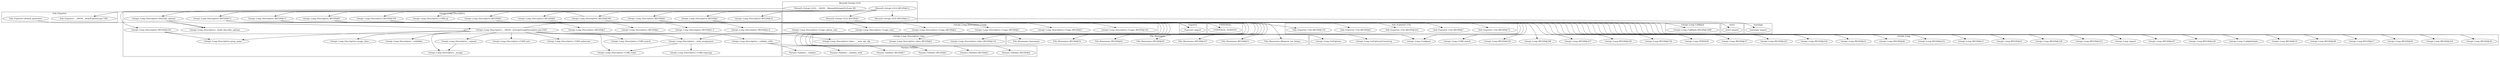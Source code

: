 digraph {
graph [overlap=false]
subgraph cluster_Sub_Exporter {
	label="Sub::Exporter";
	"Sub::Exporter::default_generator";
	"Sub::Exporter::__ANON__[Sub/Exporter.pm:756]";
}
subgraph cluster_warnings {
	label="warnings";
	"warnings::import";
}
subgraph cluster_strict {
	label="strict";
	"strict::import";
}
subgraph cluster_Getopt_Long_Descriptive_Opts {
	label="Getopt::Long::Descriptive::Opts";
	"Getopt::Long::Descriptive::Opts::BEGIN@5";
	"Getopt::Long::Descriptive::Opts::___new_opt_obj";
	"Getopt::Long::Descriptive::Opts::BEGIN@110";
}
subgraph cluster_Exporter {
	label="Exporter";
	"Exporter::import";
}
subgraph cluster_Params_Validate {
	label="Params::Validate";
	"Params::Validate::BEGIN@7";
	"Params::Validate::BEGIN@5";
	"Params::Validate::BEGIN@3";
	"Params::Validate::_validate";
	"Params::Validate::_validate_with";
	"Params::Validate::BEGIN@6";
}
subgraph cluster_File_Basename {
	label="File::Basename";
	"File::Basename::basename";
	"File::Basename::BEGIN@52";
	"File::Basename::BEGIN@42";
	"File::Basename::BEGIN@50";
	"File::Basename::BEGIN@357";
	"File::Basename::BEGIN@51";
	"File::Basename::fileparse_set_fstype";
}
subgraph cluster_Getopt_Long_Descriptive_Usage {
	label="Getopt::Long::Descriptive::Usage";
	"Getopt::Long::Descriptive::Usage::BEGIN@142";
	"Getopt::Long::Descriptive::Usage::BEGIN@7";
	"Getopt::Long::Descriptive::Usage::option_text";
	"Getopt::Long::Descriptive::Usage::BEGIN@3";
	"Getopt::Long::Descriptive::Usage::new";
	"Getopt::Long::Descriptive::Usage::BEGIN@2";
}
subgraph cluster_Getopt_Long {
	label="Getopt::Long";
	"Getopt::Long::CORE:match";
	"Getopt::Long::BEGIN@220";
	"Getopt::Long::BEGIN@208";
	"Getopt::Long::BEGIN@237";
	"Getopt::Long::Configure";
	"Getopt::Long::BEGIN@226";
	"Getopt::Long::BEGIN@236";
	"Getopt::Long::VERSION";
	"Getopt::Long::BEGIN@37";
	"Getopt::Long::BEGIN@225";
	"Getopt::Long::BEGIN@218";
	"Getopt::Long::BEGIN@25";
	"Getopt::Long::BEGIN@46";
	"Getopt::Long::GetOptions";
	"Getopt::Long::BEGIN@222";
	"Getopt::Long::BEGIN@15";
	"Getopt::Long::BEGIN@51";
	"Getopt::Long::BEGIN@228";
	"Getopt::Long::BEGIN@223";
	"Getopt::Long::import";
	"Getopt::Long::BEGIN@247";
	"Getopt::Long::GetOptionsFromArray";
	"Getopt::Long::BEGIN@229";
	"Getopt::Long::ConfigDefaults";
	"Getopt::Long::BEGIN@19";
	"Getopt::Long::BEGIN@48";
	"Getopt::Long::BEGIN@17";
	"Getopt::Long::BEGIN@45";
	"Getopt::Long::BEGIN@224";
	"Getopt::Long::BEGIN@26";
}
subgraph cluster_Getopt_Long_CallBack {
	label="Getopt::Long::CallBack";
	"Getopt::Long::CallBack::BEGIN@1489";
}
subgraph cluster_MouseX_Getopt_GLD {
	label="MouseX::Getopt::GLD";
	"MouseX::Getopt::GLD::__ANON__[MouseX/Getopt/GLD.pm:39]";
	"MouseX::Getopt::GLD::BEGIN@1";
	"MouseX::Getopt::GLD::BEGIN@12";
	"MouseX::Getopt::GLD::BEGIN@2.3";
}
subgraph cluster_UNIVERSAL {
	label="UNIVERSAL";
	"UNIVERSAL::VERSION";
}
subgraph cluster_Getopt_Long_Descriptive {
	label="Getopt::Long::Descriptive";
	"Getopt::Long::Descriptive::BEGIN@9";
	"Getopt::Long::Descriptive::_validate_with";
	"Getopt::Long::Descriptive::BEGIN@1";
	"Getopt::Long::Descriptive::_strip_assignment";
	"Getopt::Long::Descriptive::BEGIN@260";
	"Getopt::Long::Descriptive::BEGIN@12";
	"Getopt::Long::Descriptive::_munge";
	"Getopt::Long::Descriptive::CORE:match";
	"Getopt::Long::Descriptive::BEGIN@1.5";
	"Getopt::Long::Descriptive::usage_class";
	"Getopt::Long::Descriptive::_build_describe_options";
	"Getopt::Long::Descriptive::_nohidden";
	"Getopt::Long::Descriptive::_expand";
	"Getopt::Long::Descriptive::BEGIN@5";
	"Getopt::Long::Descriptive::CORE:qr";
	"Getopt::Long::Descriptive::CORE:regcomp";
	"Getopt::Long::Descriptive::describe_options";
	"Getopt::Long::Descriptive::BEGIN@13";
	"Getopt::Long::Descriptive::BEGIN@8";
	"Getopt::Long::Descriptive::CORE:subst";
	"Getopt::Long::Descriptive::BEGIN@2";
	"Getopt::Long::Descriptive::BEGIN@2.6";
	"Getopt::Long::Descriptive::BEGIN@254";
	"Getopt::Long::Descriptive::BEGIN@6";
	"Getopt::Long::Descriptive::BEGIN@259";
	"Getopt::Long::Descriptive::BEGIN@10";
	"Getopt::Long::Descriptive::prog_name";
	"Getopt::Long::Descriptive::CORE:sort";
	"Getopt::Long::Descriptive::__ANON__[Getopt/Long/Descriptive.pm:430]";
	"Getopt::Long::Descriptive::CORE:substcont";
	"Getopt::Long::Descriptive::BEGIN@7";
}
subgraph cluster_Sub_Exporter_Util {
	label="Sub::Exporter::Util";
	"Sub::Exporter::Util::BEGIN@73";
	"Sub::Exporter::Util::BEGIN@7";
	"Sub::Exporter::Util::BEGIN@252";
	"Sub::Exporter::Util::BEGIN@6";
	"Sub::Exporter::Util::BEGIN@332";
}
"Getopt::Long::Descriptive::BEGIN@12" -> "Getopt::Long::Descriptive::Opts::BEGIN@5";
"Getopt::Long::Descriptive::BEGIN@7" -> "Getopt::Long::BEGIN@220";
"Getopt::Long::Descriptive::BEGIN@12" -> "Getopt::Long::Descriptive::BEGIN@1";
"MouseX::Getopt::GLD::BEGIN@12" -> "Getopt::Long::Descriptive::BEGIN@260";
"Getopt::Long::Descriptive::BEGIN@6" -> "File::Basename::BEGIN@51";
"Getopt::Long::Descriptive::BEGIN@9" -> "Params::Validate::BEGIN@7";
"Getopt::Long::Descriptive::BEGIN@6" -> "File::Basename::BEGIN@50";
"Getopt::Long::Descriptive::BEGIN@7" -> "Getopt::Long::BEGIN@247";
"Getopt::Long::Descriptive::BEGIN@9" -> "Exporter::import";
"Getopt::Long::Descriptive::BEGIN@5" -> "Exporter::import";
"Getopt::Long::Descriptive::BEGIN@8" -> "Exporter::import";
"MouseX::Getopt::GLD::BEGIN@12" -> "Getopt::Long::Descriptive::BEGIN@6";
"Getopt::Long::Descriptive::BEGIN@9" -> "Params::Validate::BEGIN@5";
"Getopt::Long::Descriptive::BEGIN@259" -> "Sub::Exporter::Util::BEGIN@252";
"Getopt::Long::Descriptive::BEGIN@7" -> "Getopt::Long::BEGIN@26";
"Getopt::Long::Descriptive::BEGIN@260" -> "Sub::Exporter::__ANON__[Sub/Exporter.pm:756]";
"Getopt::Long::Descriptive::Usage::option_text" -> "Getopt::Long::Descriptive::_strip_assignment";
"Getopt::Long::Descriptive::__ANON__[Getopt/Long/Descriptive.pm:430]" -> "Getopt::Long::Descriptive::_strip_assignment";
"Getopt::Long::Descriptive::BEGIN@6" -> "File::Basename::BEGIN@357";
"Getopt::Long::Descriptive::__ANON__[Getopt/Long/Descriptive.pm:430]" -> "Getopt::Long::Descriptive::CORE:match";
"Getopt::Long::Descriptive::BEGIN@7" -> "Getopt::Long::BEGIN@236";
"Getopt::Long::Descriptive::BEGIN@7" -> "Getopt::Long::VERSION";
"Getopt::Long::Descriptive::BEGIN@7" -> "Getopt::Long::BEGIN@15";
"Getopt::Long::Descriptive::BEGIN@6" -> "File::Basename::BEGIN@42";
"Getopt::Long::Descriptive::BEGIN@7" -> "Getopt::Long::BEGIN@17";
"Getopt::Long::Descriptive::BEGIN@7" -> "Getopt::Long::BEGIN@224";
"Getopt::Long::Descriptive::BEGIN@7" -> "Getopt::Long::BEGIN@226";
"Getopt::Long::Descriptive::__ANON__[Getopt/Long/Descriptive.pm:430]" -> "Getopt::Long::Descriptive::usage_class";
"MouseX::Getopt::GLD::BEGIN@12" -> "Getopt::Long::Descriptive::BEGIN@5";
"Getopt::Long::Descriptive::BEGIN@259" -> "Sub::Exporter::Util::BEGIN@332";
"Getopt::Long::Descriptive::BEGIN@7" -> "Getopt::Long::BEGIN@48";
"MouseX::Getopt::GLD::BEGIN@12" -> "Getopt::Long::Descriptive::BEGIN@254";
"Getopt::Long::Descriptive::_expand" -> "Getopt::Long::Descriptive::_munge";
"Getopt::Long::Descriptive::__ANON__[Getopt/Long/Descriptive.pm:430]" -> "Getopt::Long::Descriptive::_munge";
"MouseX::Getopt::GLD::BEGIN@12" -> "Getopt::Long::Descriptive::BEGIN@12";
"Getopt::Long::Descriptive::_strip_assignment" -> "Getopt::Long::Descriptive::CORE:regcomp";
"MouseX::Getopt::GLD::BEGIN@12" -> "MouseX::Getopt::GLD::BEGIN@1";
"Getopt::Long::Descriptive::BEGIN@6" -> "File::Basename::BEGIN@52";
"Getopt::Long::Descriptive::BEGIN@7" -> "Getopt::Long::BEGIN@223";
"MouseX::Getopt::GLD::BEGIN@12" -> "Getopt::Long::Descriptive::BEGIN@8";
"Getopt::Long::Descriptive::BEGIN@259" -> "Sub::Exporter::Util::BEGIN@6";
"Getopt::Long::Descriptive::BEGIN@7" -> "Getopt::Long::BEGIN@229";
"Getopt::Long::Descriptive::BEGIN@13" -> "Getopt::Long::Descriptive::Usage::BEGIN@2";
"Getopt::Long::Descriptive::BEGIN@9" -> "Params::Validate::BEGIN@6";
"MouseX::Getopt::GLD::BEGIN@12" -> "Getopt::Long::Descriptive::BEGIN@9";
"Getopt::Long::Descriptive::BEGIN@259" -> "Getopt::Long::Descriptive::BEGIN@1.5";
"Getopt::Long::Descriptive::BEGIN@7" -> "Getopt::Long::BEGIN@225";
"Getopt::Long::Descriptive::BEGIN@7" -> "Getopt::Long::BEGIN@46";
"Getopt::Long::Descriptive::BEGIN@7" -> "Getopt::Long::BEGIN@51";
"Getopt::Long::Descriptive::BEGIN@13" -> "Getopt::Long::Descriptive::Usage::BEGIN@3";
"Getopt::Long::Descriptive::BEGIN@7" -> "Getopt::Long::import";
"Getopt::Long::Descriptive::BEGIN@259" -> "Getopt::Long::Descriptive::BEGIN@2.6";
"Getopt::Long::Descriptive::BEGIN@7" -> "Getopt::Long::BEGIN@19";
"Getopt::Long::Descriptive::BEGIN@254" -> "Getopt::Long::Descriptive::prog_name";
"Getopt::Long::Descriptive::__ANON__[Getopt/Long/Descriptive.pm:430]" -> "Getopt::Long::Descriptive::prog_name";
"Getopt::Long::Descriptive::__ANON__[Getopt/Long/Descriptive.pm:430]" -> "Getopt::Long::Descriptive::CORE:sort";
"Getopt::Long::Descriptive::BEGIN@13" -> "Getopt::Long::Descriptive::Usage::BEGIN@7";
"Getopt::Long::Descriptive::BEGIN@7" -> "Getopt::Long::BEGIN@237";
"Getopt::Long::Descriptive::__ANON__[Getopt/Long/Descriptive.pm:430]" -> "Getopt::Long::Configure";
"Getopt::Long::Descriptive::BEGIN@7" -> "Getopt::Long::Configure";
"Getopt::Long::Descriptive::BEGIN@6" -> "File::Basename::fileparse_set_fstype";
"Getopt::Long::Descriptive::BEGIN@7" -> "Getopt::Long::CallBack::BEGIN@1489";
"Getopt::Long::Descriptive::BEGIN@7" -> "Getopt::Long::BEGIN@37";
"Sub::Exporter::default_generator" -> "Getopt::Long::Descriptive::_build_describe_options";
"Getopt::Long::Descriptive::describe_options" -> "Getopt::Long::Descriptive::_build_describe_options";
"Getopt::Long::Descriptive::__ANON__[Getopt/Long/Descriptive.pm:430]" -> "Getopt::Long::Descriptive::Opts::___new_opt_obj";
"Getopt::Long::Descriptive::BEGIN@7" -> "Getopt::Long::BEGIN@25";
"MouseX::Getopt::GLD::BEGIN@12" -> "MouseX::Getopt::GLD::BEGIN@2.3";
"Getopt::Long::Descriptive::__ANON__[Getopt/Long/Descriptive.pm:430]" -> "Getopt::Long::GetOptions";
"MouseX::Getopt::GLD::__ANON__[MouseX/Getopt/GLD.pm:39]" -> "Getopt::Long::Descriptive::describe_options";
"Getopt::Long::Descriptive::BEGIN@13" -> "Getopt::Long::Descriptive::Usage::BEGIN@142";
"MouseX::Getopt::GLD::BEGIN@2.3" -> "warnings::import";
"Getopt::Long::Descriptive::BEGIN@7" -> "Getopt::Long::ConfigDefaults";
"MouseX::Getopt::GLD::BEGIN@12" -> "Getopt::Long::Descriptive::BEGIN@259";
"MouseX::Getopt::GLD::BEGIN@12" -> "Getopt::Long::Descriptive::BEGIN@10";
"Getopt::Long::Descriptive::BEGIN@7" -> "Getopt::Long::BEGIN@45";
"Getopt::Long::Descriptive::BEGIN@254" -> "File::Basename::basename";
"Getopt::Long::Descriptive::BEGIN@7" -> "Getopt::Long::BEGIN@218";
"Getopt::Long::Descriptive::__ANON__[Getopt/Long/Descriptive.pm:430]" -> "Getopt::Long::Descriptive::Usage::new";
"Getopt::Long::Descriptive::BEGIN@7" -> "Getopt::Long::BEGIN@222";
"MouseX::Getopt::GLD::BEGIN@12" -> "Getopt::Long::Descriptive::BEGIN@13";
"Getopt::Long::Descriptive::_validate_with" -> "Params::Validate::_validate_with";
"Getopt::Long::Descriptive::BEGIN@12" -> "Getopt::Long::Descriptive::Opts::BEGIN@110";
"Getopt::Long::Descriptive::BEGIN@259" -> "Sub::Exporter::Util::BEGIN@7";
"Getopt::Long::Descriptive::BEGIN@7" -> "Getopt::Long::CORE:match";
"Getopt::Long::Descriptive::__ANON__[Getopt/Long/Descriptive.pm:430]" -> "Getopt::Long::Descriptive::_validate_with";
"Getopt::Long::Descriptive::_validate_with" -> "Params::Validate::_validate";
"Getopt::Long::Descriptive::BEGIN@7" -> "Getopt::Long::BEGIN@208";
"Getopt::Long::Descriptive::__ANON__[Getopt/Long/Descriptive.pm:430]" -> "Getopt::Long::Descriptive::_expand";
"Getopt::Long::Descriptive::__ANON__[Getopt/Long/Descriptive.pm:430]" -> "Getopt::Long::Descriptive::_nohidden";
"MouseX::Getopt::GLD::BEGIN@12" -> "Getopt::Long::Descriptive::CORE:qr";
"Getopt::Long::Descriptive::BEGIN@7" -> "Getopt::Long::BEGIN@228";
"Getopt::Long::Descriptive::_strip_assignment" -> "Getopt::Long::Descriptive::CORE:subst";
"Getopt::Long::Descriptive::__ANON__[Getopt/Long/Descriptive.pm:430]" -> "Getopt::Long::Descriptive::CORE:subst";
"Getopt::Long::Descriptive::BEGIN@12" -> "Getopt::Long::Descriptive::BEGIN@2";
"Getopt::Long::Descriptive::__ANON__[Getopt/Long/Descriptive.pm:430]" -> "Getopt::Long::GetOptionsFromArray";
"Getopt::Long::Descriptive::BEGIN@259" -> "Sub::Exporter::Util::BEGIN@73";
"Getopt::Long::Descriptive::BEGIN@9" -> "Params::Validate::BEGIN@3";
"Getopt::Long::Descriptive::BEGIN@260" -> "UNIVERSAL::VERSION";
"MouseX::Getopt::GLD::BEGIN@1" -> "strict::import";
"Getopt::Long::Descriptive::describe_options" -> "Getopt::Long::Descriptive::__ANON__[Getopt/Long/Descriptive.pm:430]";
"Getopt::Long::Descriptive::__ANON__[Getopt/Long/Descriptive.pm:430]" -> "Getopt::Long::Descriptive::CORE:substcont";
"MouseX::Getopt::GLD::BEGIN@12" -> "Getopt::Long::Descriptive::BEGIN@7";
}
